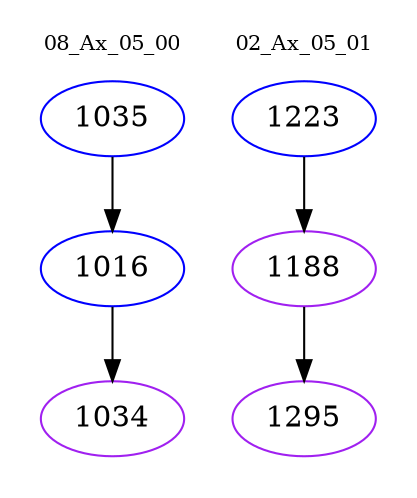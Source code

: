 digraph{
subgraph cluster_0 {
color = white
label = "08_Ax_05_00";
fontsize=10;
T0_1035 [label="1035", color="blue"]
T0_1035 -> T0_1016 [color="black"]
T0_1016 [label="1016", color="blue"]
T0_1016 -> T0_1034 [color="black"]
T0_1034 [label="1034", color="purple"]
}
subgraph cluster_1 {
color = white
label = "02_Ax_05_01";
fontsize=10;
T1_1223 [label="1223", color="blue"]
T1_1223 -> T1_1188 [color="black"]
T1_1188 [label="1188", color="purple"]
T1_1188 -> T1_1295 [color="black"]
T1_1295 [label="1295", color="purple"]
}
}
